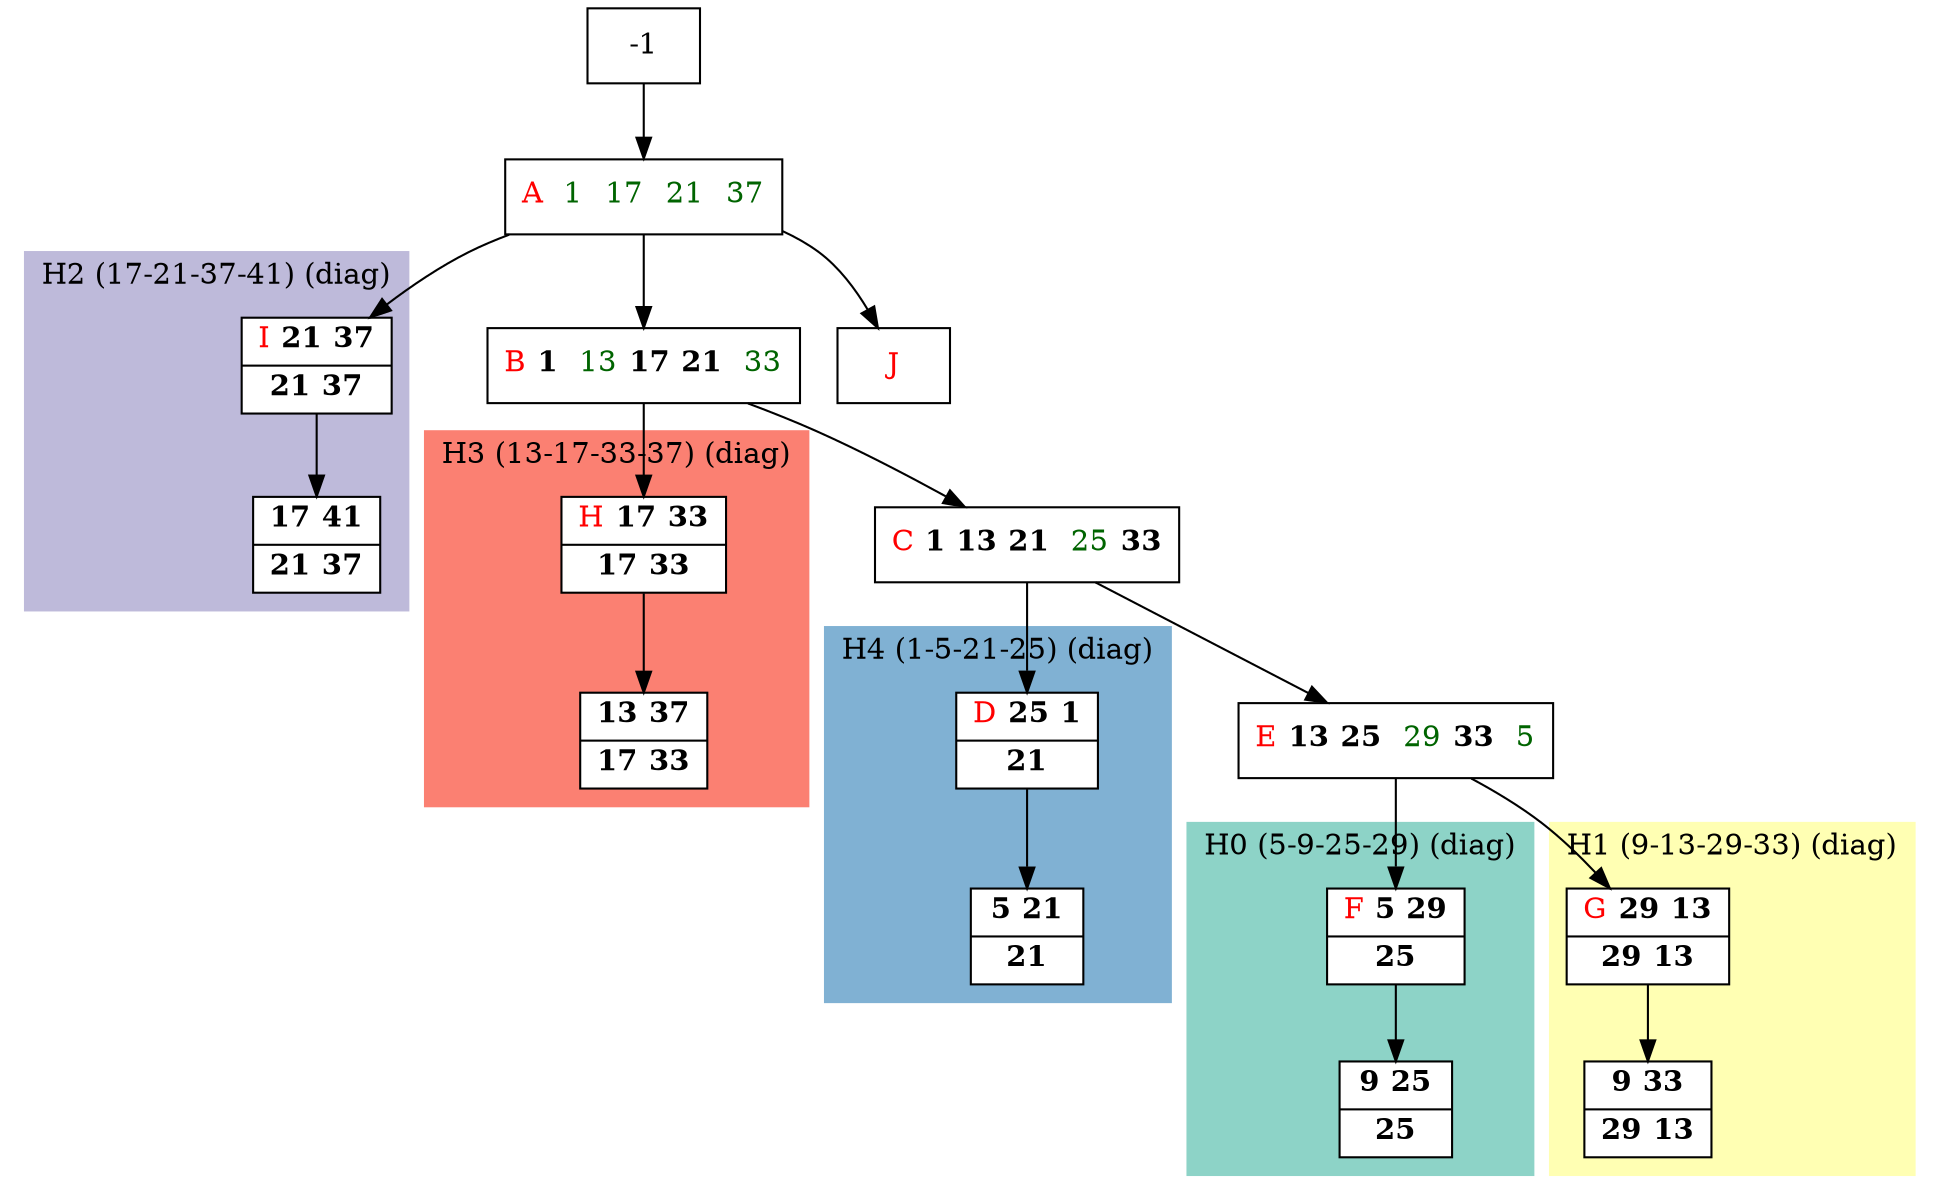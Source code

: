 digraph G {
    node [shape=box];
    subgraph cluster0 {
        node [style=filled,fillcolor=white];
        labeljust="l";
        style=filled;
        color="#8DD3C7";
        H0_0 -> H0_5;
        label="H0 (5-9-25-29) (diag)";
    }
    subgraph cluster1 {
        node [style=filled,fillcolor=white];
        labeljust="l";
        style=filled;
        color="#FFFFB3";
        H1_0 -> H1_5;
        label="H1 (9-13-29-33) (diag)";
    }
    subgraph cluster2 {
        node [style=filled,fillcolor=white];
        labeljust="l";
        style=filled;
        color="#BEBADA";
        H2_0 -> H2_5;
        label="H2 (17-21-37-41) (diag)";
    }
    subgraph cluster3 {
        node [style=filled,fillcolor=white];
        labeljust="l";
        style=filled;
        color="#FB8072";
        H3_0 -> H3_5;
        label="H3 (13-17-33-37) (diag)";
    }
    subgraph cluster4 {
        node [style=filled,fillcolor=white];
        labeljust="l";
        style=filled;
        color="#80B1D3";
        H4_0 -> H4_5;
        label="H4 (1-5-21-25) (diag)";
    }
     30 [shape=record,label= <{  <FONT COLOR="RED">A</FONT>  <FONT COLOR="DARKGREEN">1</FONT>  <FONT COLOR="DARKGREEN">17</FONT>  <FONT COLOR="DARKGREEN">21</FONT>  <FONT COLOR="DARKGREEN">37</FONT>}> ];
     -1  ->  30;
     21 [shape=record,label= <{  <FONT COLOR="RED">B</FONT> <b>1</b>  <FONT COLOR="DARKGREEN">13</FONT> <b>17</b> <b>21</b>  <FONT COLOR="DARKGREEN">33</FONT>}> ];
     30  ->  21;
     1 [shape=record,label= <{  <FONT COLOR="RED">C</FONT> <b>1</b> <b>13</b> <b>21</b>  <FONT COLOR="DARKGREEN">25</FONT> <b>33</b>}> ];
     21  ->  1;
     H4_0 [shape=record,label= <{  <FONT COLOR="RED">D</FONT> <b>25</b> <b>1</b>|  <b>21</b>}> ];
     1  ->  H4_0;
     H4_5 [shape=record,label= <{ <b>5</b> <b>21</b>|  <b>21</b>}> ];
     8 [shape=record,label= <{  <FONT COLOR="RED">E</FONT> <b>13</b> <b>25</b>  <FONT COLOR="DARKGREEN">29</FONT> <b>33</b>  <FONT COLOR="DARKGREEN">5</FONT>}> ];
     1  ->  8;
     H0_0 [shape=record,label= <{  <FONT COLOR="RED">F</FONT> <b>5</b> <b>29</b>|  <b>25</b>}> ];
     8  ->  H0_0;
     H0_5 [shape=record,label= <{ <b>9</b> <b>25</b>|  <b>25</b>}> ];
     H1_0 [shape=record,label= <{  <FONT COLOR="RED">G</FONT> <b>29</b> <b>13</b>|  <b>29</b> <b>13</b>}> ];
     8  ->  H1_0;
     H1_5 [shape=record,label= <{ <b>9</b> <b>33</b>|  <b>29</b> <b>13</b>}> ];
     H3_0 [shape=record,label= <{  <FONT COLOR="RED">H</FONT> <b>17</b> <b>33</b>|  <b>17</b> <b>33</b>}> ];
     21  ->  H3_0;
     H3_5 [shape=record,label= <{ <b>13</b> <b>37</b>|  <b>17</b> <b>33</b>}> ];
     H2_0 [shape=record,label= <{  <FONT COLOR="RED">I</FONT> <b>21</b> <b>37</b>|  <b>21</b> <b>37</b>}> ];
     30  ->  H2_0;
     H2_5 [shape=record,label= <{ <b>17</b> <b>41</b>|  <b>21</b> <b>37</b>}> ];
     _1 [shape=record,label= <{  <FONT COLOR="RED">J</FONT>}> ];
     30  ->  _1;
}
